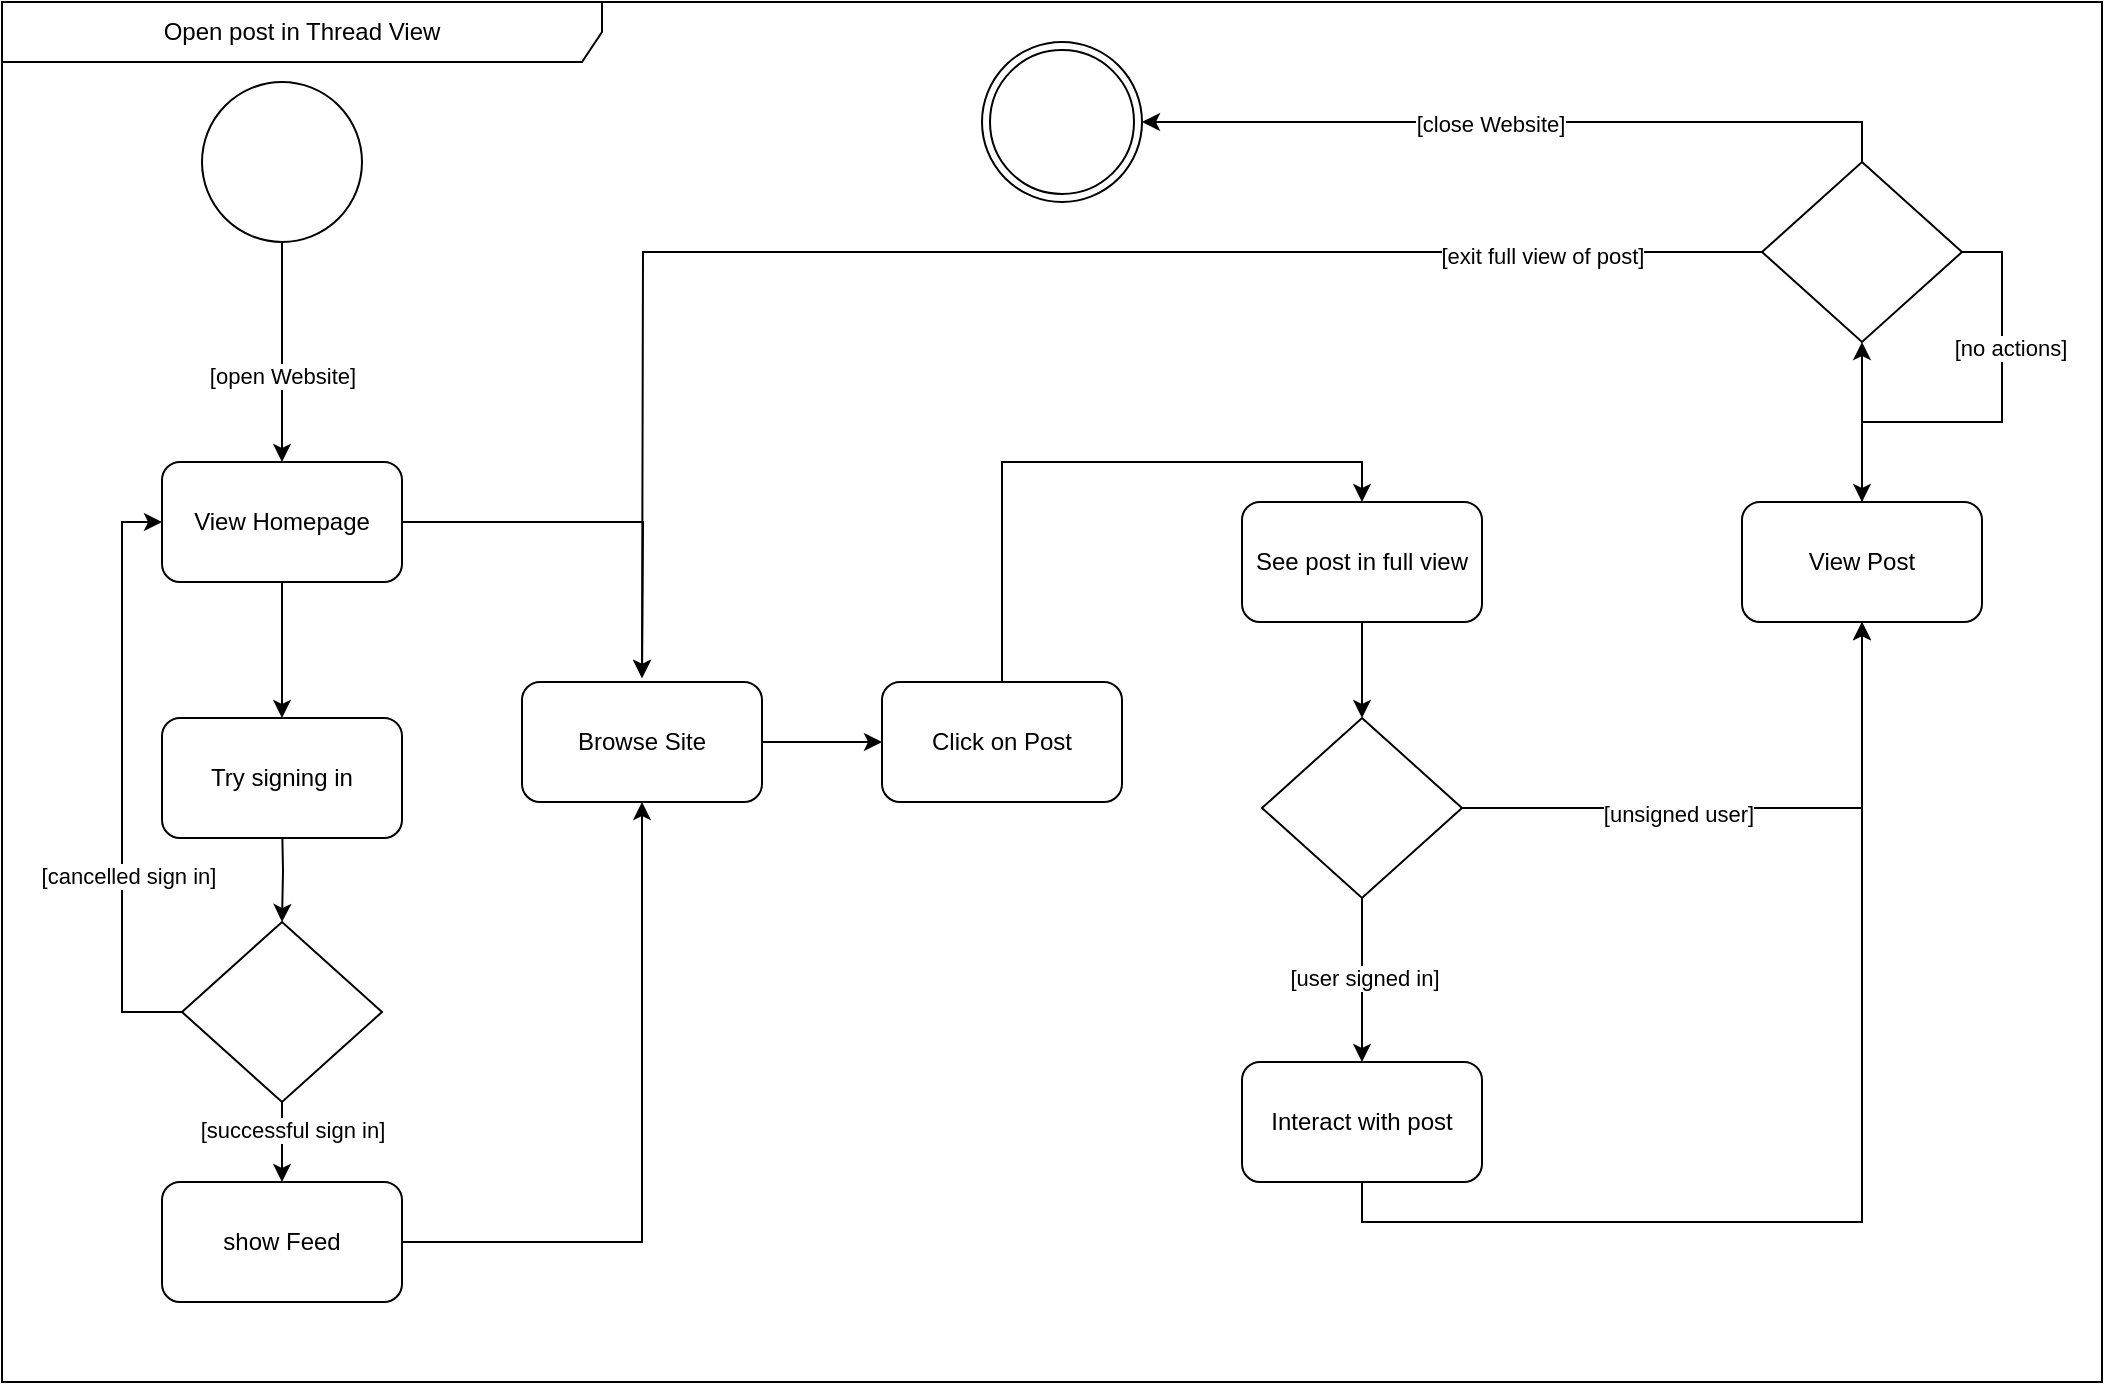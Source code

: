 <mxfile version="22.0.8" type="github">
  <diagram name="Page-1" id="e7e014a7-5840-1c2e-5031-d8a46d1fe8dd">
    <mxGraphModel dx="1400" dy="707" grid="1" gridSize="10" guides="1" tooltips="1" connect="1" arrows="1" fold="1" page="1" pageScale="1" pageWidth="1169" pageHeight="826" background="none" math="0" shadow="0">
      <root>
        <mxCell id="0" />
        <mxCell id="1" parent="0" />
        <mxCell id="XB7Z7pcZkWl5WEAXLOiz-43" style="edgeStyle=orthogonalEdgeStyle;rounded=0;orthogonalLoop=1;jettySize=auto;html=1;exitX=0.5;exitY=1;exitDx=0;exitDy=0;entryX=0.5;entryY=0;entryDx=0;entryDy=0;" parent="1" source="XB7Z7pcZkWl5WEAXLOiz-41" target="XB7Z7pcZkWl5WEAXLOiz-42" edge="1">
          <mxGeometry relative="1" as="geometry" />
        </mxCell>
        <mxCell id="XB7Z7pcZkWl5WEAXLOiz-44" value="[open Website]" style="edgeLabel;html=1;align=center;verticalAlign=middle;resizable=0;points=[];" parent="XB7Z7pcZkWl5WEAXLOiz-43" vertex="1" connectable="0">
          <mxGeometry x="0.207" y="-4" relative="1" as="geometry">
            <mxPoint x="4" as="offset" />
          </mxGeometry>
        </mxCell>
        <mxCell id="XB7Z7pcZkWl5WEAXLOiz-41" value="" style="ellipse;whiteSpace=wrap;html=1;aspect=fixed;" parent="1" vertex="1">
          <mxGeometry x="220" y="70" width="80" height="80" as="geometry" />
        </mxCell>
        <mxCell id="XB7Z7pcZkWl5WEAXLOiz-46" style="edgeStyle=orthogonalEdgeStyle;rounded=0;orthogonalLoop=1;jettySize=auto;html=1;exitX=0.5;exitY=1;exitDx=0;exitDy=0;entryX=0.5;entryY=0;entryDx=0;entryDy=0;" parent="1" source="XB7Z7pcZkWl5WEAXLOiz-42" edge="1">
          <mxGeometry relative="1" as="geometry">
            <mxPoint x="260" y="388" as="targetPoint" />
          </mxGeometry>
        </mxCell>
        <mxCell id="XB7Z7pcZkWl5WEAXLOiz-55" style="edgeStyle=orthogonalEdgeStyle;rounded=0;orthogonalLoop=1;jettySize=auto;html=1;exitX=1;exitY=0.5;exitDx=0;exitDy=0;entryX=0.5;entryY=0;entryDx=0;entryDy=0;" parent="1" source="XB7Z7pcZkWl5WEAXLOiz-42" edge="1">
          <mxGeometry relative="1" as="geometry">
            <mxPoint x="440" y="368" as="targetPoint" />
          </mxGeometry>
        </mxCell>
        <mxCell id="XB7Z7pcZkWl5WEAXLOiz-42" value="View Homepage" style="rounded=1;whiteSpace=wrap;html=1;" parent="1" vertex="1">
          <mxGeometry x="200" y="260" width="120" height="60" as="geometry" />
        </mxCell>
        <mxCell id="XB7Z7pcZkWl5WEAXLOiz-48" style="edgeStyle=orthogonalEdgeStyle;rounded=0;orthogonalLoop=1;jettySize=auto;html=1;exitX=0.5;exitY=1;exitDx=0;exitDy=0;entryX=0.5;entryY=0;entryDx=0;entryDy=0;" parent="1" target="XB7Z7pcZkWl5WEAXLOiz-47" edge="1">
          <mxGeometry relative="1" as="geometry">
            <mxPoint x="260" y="438" as="sourcePoint" />
          </mxGeometry>
        </mxCell>
        <mxCell id="XB7Z7pcZkWl5WEAXLOiz-49" style="edgeStyle=orthogonalEdgeStyle;rounded=0;orthogonalLoop=1;jettySize=auto;html=1;exitX=0;exitY=0.5;exitDx=0;exitDy=0;entryX=0;entryY=0.5;entryDx=0;entryDy=0;" parent="1" source="XB7Z7pcZkWl5WEAXLOiz-47" target="XB7Z7pcZkWl5WEAXLOiz-42" edge="1">
          <mxGeometry relative="1" as="geometry" />
        </mxCell>
        <mxCell id="XB7Z7pcZkWl5WEAXLOiz-50" value="[cancelled sign in]" style="edgeLabel;html=1;align=center;verticalAlign=middle;resizable=0;points=[];" parent="XB7Z7pcZkWl5WEAXLOiz-49" vertex="1" connectable="0">
          <mxGeometry x="-0.331" y="-3" relative="1" as="geometry">
            <mxPoint as="offset" />
          </mxGeometry>
        </mxCell>
        <mxCell id="XB7Z7pcZkWl5WEAXLOiz-52" style="edgeStyle=orthogonalEdgeStyle;rounded=0;orthogonalLoop=1;jettySize=auto;html=1;exitX=0.5;exitY=1;exitDx=0;exitDy=0;entryX=0.5;entryY=0;entryDx=0;entryDy=0;" parent="1" source="XB7Z7pcZkWl5WEAXLOiz-47" target="XB7Z7pcZkWl5WEAXLOiz-51" edge="1">
          <mxGeometry relative="1" as="geometry" />
        </mxCell>
        <mxCell id="XB7Z7pcZkWl5WEAXLOiz-53" value="[successful sign in]" style="edgeLabel;html=1;align=center;verticalAlign=middle;resizable=0;points=[];" parent="XB7Z7pcZkWl5WEAXLOiz-52" vertex="1" connectable="0">
          <mxGeometry x="-0.3" y="5" relative="1" as="geometry">
            <mxPoint as="offset" />
          </mxGeometry>
        </mxCell>
        <mxCell id="XB7Z7pcZkWl5WEAXLOiz-47" value="" style="rhombus;whiteSpace=wrap;html=1;" parent="1" vertex="1">
          <mxGeometry x="210" y="490" width="100" height="90" as="geometry" />
        </mxCell>
        <mxCell id="XB7Z7pcZkWl5WEAXLOiz-57" style="edgeStyle=orthogonalEdgeStyle;rounded=0;orthogonalLoop=1;jettySize=auto;html=1;exitX=1;exitY=0.5;exitDx=0;exitDy=0;entryX=0.5;entryY=1;entryDx=0;entryDy=0;" parent="1" source="XB7Z7pcZkWl5WEAXLOiz-51" target="XB7Z7pcZkWl5WEAXLOiz-58" edge="1">
          <mxGeometry relative="1" as="geometry">
            <mxPoint x="440.0" y="458.0" as="targetPoint" />
          </mxGeometry>
        </mxCell>
        <mxCell id="XB7Z7pcZkWl5WEAXLOiz-51" value="show Feed" style="rounded=1;whiteSpace=wrap;html=1;" parent="1" vertex="1">
          <mxGeometry x="200" y="620" width="120" height="60" as="geometry" />
        </mxCell>
        <mxCell id="NUDopqHscLmW4_f2CBlV-2" style="edgeStyle=orthogonalEdgeStyle;rounded=0;orthogonalLoop=1;jettySize=auto;html=1;exitX=1;exitY=0.5;exitDx=0;exitDy=0;entryX=0;entryY=0.5;entryDx=0;entryDy=0;" edge="1" parent="1" source="XB7Z7pcZkWl5WEAXLOiz-58" target="XB7Z7pcZkWl5WEAXLOiz-60">
          <mxGeometry relative="1" as="geometry" />
        </mxCell>
        <mxCell id="XB7Z7pcZkWl5WEAXLOiz-58" value="Browse Site" style="rounded=1;whiteSpace=wrap;html=1;" parent="1" vertex="1">
          <mxGeometry x="380" y="370" width="120" height="60" as="geometry" />
        </mxCell>
        <mxCell id="NUDopqHscLmW4_f2CBlV-3" style="edgeStyle=orthogonalEdgeStyle;rounded=0;orthogonalLoop=1;jettySize=auto;html=1;exitX=0.5;exitY=0;exitDx=0;exitDy=0;entryX=0.5;entryY=0;entryDx=0;entryDy=0;" edge="1" parent="1" source="XB7Z7pcZkWl5WEAXLOiz-60" target="XB7Z7pcZkWl5WEAXLOiz-62">
          <mxGeometry relative="1" as="geometry" />
        </mxCell>
        <mxCell id="XB7Z7pcZkWl5WEAXLOiz-60" value="Click on Post" style="rounded=1;whiteSpace=wrap;html=1;" parent="1" vertex="1">
          <mxGeometry x="560" y="370" width="120" height="60" as="geometry" />
        </mxCell>
        <mxCell id="XB7Z7pcZkWl5WEAXLOiz-65" style="edgeStyle=orthogonalEdgeStyle;rounded=0;orthogonalLoop=1;jettySize=auto;html=1;exitX=0.5;exitY=1;exitDx=0;exitDy=0;entryX=0.5;entryY=0;entryDx=0;entryDy=0;" parent="1" source="XB7Z7pcZkWl5WEAXLOiz-62" target="XB7Z7pcZkWl5WEAXLOiz-64" edge="1">
          <mxGeometry relative="1" as="geometry" />
        </mxCell>
        <mxCell id="XB7Z7pcZkWl5WEAXLOiz-62" value="See post in full view" style="rounded=1;whiteSpace=wrap;html=1;" parent="1" vertex="1">
          <mxGeometry x="740" y="280" width="120" height="60" as="geometry" />
        </mxCell>
        <mxCell id="XB7Z7pcZkWl5WEAXLOiz-67" style="edgeStyle=orthogonalEdgeStyle;rounded=0;orthogonalLoop=1;jettySize=auto;html=1;exitX=0.5;exitY=1;exitDx=0;exitDy=0;entryX=0.5;entryY=0;entryDx=0;entryDy=0;" parent="1" source="XB7Z7pcZkWl5WEAXLOiz-64" target="XB7Z7pcZkWl5WEAXLOiz-66" edge="1">
          <mxGeometry relative="1" as="geometry" />
        </mxCell>
        <mxCell id="XB7Z7pcZkWl5WEAXLOiz-68" value="[user signed in]" style="edgeLabel;html=1;align=center;verticalAlign=middle;resizable=0;points=[];" parent="XB7Z7pcZkWl5WEAXLOiz-67" vertex="1" connectable="0">
          <mxGeometry x="-0.024" y="1" relative="1" as="geometry">
            <mxPoint as="offset" />
          </mxGeometry>
        </mxCell>
        <mxCell id="XB7Z7pcZkWl5WEAXLOiz-71" style="edgeStyle=orthogonalEdgeStyle;rounded=0;orthogonalLoop=1;jettySize=auto;html=1;exitX=1;exitY=0.5;exitDx=0;exitDy=0;entryX=0.5;entryY=1;entryDx=0;entryDy=0;" parent="1" source="XB7Z7pcZkWl5WEAXLOiz-64" target="XB7Z7pcZkWl5WEAXLOiz-73" edge="1">
          <mxGeometry relative="1" as="geometry">
            <mxPoint x="1000" y="433" as="targetPoint" />
          </mxGeometry>
        </mxCell>
        <mxCell id="XB7Z7pcZkWl5WEAXLOiz-72" value="[unsigned user]" style="edgeLabel;html=1;align=center;verticalAlign=middle;resizable=0;points=[];" parent="XB7Z7pcZkWl5WEAXLOiz-71" vertex="1" connectable="0">
          <mxGeometry x="-0.257" y="-3" relative="1" as="geometry">
            <mxPoint x="-1" as="offset" />
          </mxGeometry>
        </mxCell>
        <mxCell id="XB7Z7pcZkWl5WEAXLOiz-64" value="" style="rhombus;whiteSpace=wrap;html=1;" parent="1" vertex="1">
          <mxGeometry x="750" y="388" width="100" height="90" as="geometry" />
        </mxCell>
        <mxCell id="XB7Z7pcZkWl5WEAXLOiz-70" style="edgeStyle=orthogonalEdgeStyle;rounded=0;orthogonalLoop=1;jettySize=auto;html=1;exitX=0.5;exitY=1;exitDx=0;exitDy=0;entryX=0.5;entryY=1;entryDx=0;entryDy=0;" parent="1" source="XB7Z7pcZkWl5WEAXLOiz-66" target="XB7Z7pcZkWl5WEAXLOiz-73" edge="1">
          <mxGeometry relative="1" as="geometry">
            <mxPoint x="1050" y="478" as="targetPoint" />
          </mxGeometry>
        </mxCell>
        <mxCell id="XB7Z7pcZkWl5WEAXLOiz-66" value="Interact with post" style="rounded=1;whiteSpace=wrap;html=1;" parent="1" vertex="1">
          <mxGeometry x="740" y="560" width="120" height="60" as="geometry" />
        </mxCell>
        <mxCell id="XB7Z7pcZkWl5WEAXLOiz-76" style="edgeStyle=orthogonalEdgeStyle;rounded=0;orthogonalLoop=1;jettySize=auto;html=1;exitX=0.5;exitY=0;exitDx=0;exitDy=0;entryX=0.5;entryY=1;entryDx=0;entryDy=0;" parent="1" source="XB7Z7pcZkWl5WEAXLOiz-73" target="XB7Z7pcZkWl5WEAXLOiz-75" edge="1">
          <mxGeometry relative="1" as="geometry" />
        </mxCell>
        <mxCell id="XB7Z7pcZkWl5WEAXLOiz-73" value="View Post" style="rounded=1;whiteSpace=wrap;html=1;" parent="1" vertex="1">
          <mxGeometry x="990" y="280" width="120" height="60" as="geometry" />
        </mxCell>
        <mxCell id="XB7Z7pcZkWl5WEAXLOiz-77" style="edgeStyle=orthogonalEdgeStyle;rounded=0;orthogonalLoop=1;jettySize=auto;html=1;exitX=1;exitY=0.5;exitDx=0;exitDy=0;" parent="1" source="XB7Z7pcZkWl5WEAXLOiz-75" target="XB7Z7pcZkWl5WEAXLOiz-73" edge="1">
          <mxGeometry relative="1" as="geometry">
            <mxPoint x="1150" y="400" as="targetPoint" />
          </mxGeometry>
        </mxCell>
        <mxCell id="XB7Z7pcZkWl5WEAXLOiz-78" value="[no actions]" style="edgeLabel;html=1;align=center;verticalAlign=middle;resizable=0;points=[];" parent="XB7Z7pcZkWl5WEAXLOiz-77" vertex="1" connectable="0">
          <mxGeometry x="-0.357" y="4" relative="1" as="geometry">
            <mxPoint y="-1" as="offset" />
          </mxGeometry>
        </mxCell>
        <mxCell id="XB7Z7pcZkWl5WEAXLOiz-79" style="edgeStyle=orthogonalEdgeStyle;rounded=0;orthogonalLoop=1;jettySize=auto;html=1;exitX=0;exitY=0.5;exitDx=0;exitDy=0;" parent="1" source="XB7Z7pcZkWl5WEAXLOiz-75" edge="1">
          <mxGeometry relative="1" as="geometry">
            <mxPoint x="440.0" y="368.0" as="targetPoint" />
          </mxGeometry>
        </mxCell>
        <mxCell id="XB7Z7pcZkWl5WEAXLOiz-80" value="[exit full view of post]" style="edgeLabel;html=1;align=center;verticalAlign=middle;resizable=0;points=[];" parent="XB7Z7pcZkWl5WEAXLOiz-79" vertex="1" connectable="0">
          <mxGeometry x="-0.715" y="2" relative="1" as="geometry">
            <mxPoint as="offset" />
          </mxGeometry>
        </mxCell>
        <mxCell id="XB7Z7pcZkWl5WEAXLOiz-82" style="edgeStyle=orthogonalEdgeStyle;rounded=0;orthogonalLoop=1;jettySize=auto;html=1;exitX=0.5;exitY=0;exitDx=0;exitDy=0;" parent="1" source="XB7Z7pcZkWl5WEAXLOiz-75" target="XB7Z7pcZkWl5WEAXLOiz-87" edge="1">
          <mxGeometry relative="1" as="geometry">
            <mxPoint x="705" y="85" as="targetPoint" />
          </mxGeometry>
        </mxCell>
        <mxCell id="XB7Z7pcZkWl5WEAXLOiz-83" value="[close Website]" style="edgeLabel;html=1;align=center;verticalAlign=middle;resizable=0;points=[];" parent="XB7Z7pcZkWl5WEAXLOiz-82" vertex="1" connectable="0">
          <mxGeometry x="0.08" y="1" relative="1" as="geometry">
            <mxPoint x="-1" as="offset" />
          </mxGeometry>
        </mxCell>
        <mxCell id="XB7Z7pcZkWl5WEAXLOiz-75" value="" style="rhombus;whiteSpace=wrap;html=1;" parent="1" vertex="1">
          <mxGeometry x="1000" y="110" width="100" height="90" as="geometry" />
        </mxCell>
        <mxCell id="XB7Z7pcZkWl5WEAXLOiz-87" value="" style="ellipse;shape=doubleEllipse;whiteSpace=wrap;html=1;aspect=fixed;" parent="1" vertex="1">
          <mxGeometry x="610" y="50" width="80" height="80" as="geometry" />
        </mxCell>
        <mxCell id="NUDopqHscLmW4_f2CBlV-1" value="Try signing in" style="rounded=1;whiteSpace=wrap;html=1;" vertex="1" parent="1">
          <mxGeometry x="200" y="388" width="120" height="60" as="geometry" />
        </mxCell>
        <mxCell id="NUDopqHscLmW4_f2CBlV-4" value="Open post in Thread View " style="shape=umlFrame;whiteSpace=wrap;html=1;pointerEvents=0;width=300;height=30;" vertex="1" parent="1">
          <mxGeometry x="120" y="30" width="1050" height="690" as="geometry" />
        </mxCell>
      </root>
    </mxGraphModel>
  </diagram>
</mxfile>
